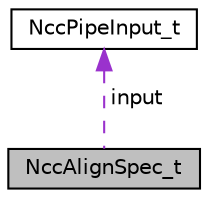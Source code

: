 digraph "NccAlignSpec_t"
{
  edge [fontname="Helvetica",fontsize="10",labelfontname="Helvetica",labelfontsize="10"];
  node [fontname="Helvetica",fontsize="10",shape=record];
  Node1 [label="NccAlignSpec_t",height=0.2,width=0.4,color="black", fillcolor="grey75", style="filled", fontcolor="black"];
  Node2 -> Node1 [dir="back",color="darkorchid3",fontsize="10",style="dashed",label=" input" ,fontname="Helvetica"];
  Node2 [label="NccPipeInput_t",height=0.2,width=0.4,color="black", fillcolor="white", style="filled",URL="$struct_ncc_pipe_input__t.html",tooltip="Frame data send to ncc device for AI inference. "];
}
